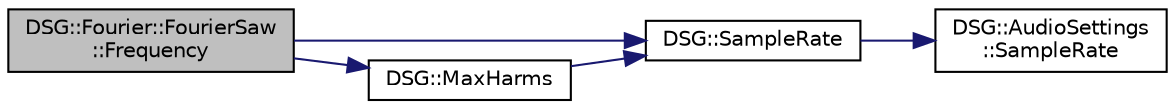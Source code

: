 digraph "DSG::Fourier::FourierSaw::Frequency"
{
  edge [fontname="Helvetica",fontsize="10",labelfontname="Helvetica",labelfontsize="10"];
  node [fontname="Helvetica",fontsize="10",shape=record];
  rankdir="LR";
  Node1 [label="DSG::Fourier::FourierSaw\l::Frequency",height=0.2,width=0.4,color="black", fillcolor="grey75", style="filled", fontcolor="black"];
  Node1 -> Node2 [color="midnightblue",fontsize="10",style="solid",fontname="Helvetica"];
  Node2 [label="DSG::SampleRate",height=0.2,width=0.4,color="black", fillcolor="white", style="filled",URL="$namespace_d_s_g.html#a72df05177db0412c3590070923f62819",tooltip="DSG::SampleRate - Get Global Sample Rate. "];
  Node2 -> Node3 [color="midnightblue",fontsize="10",style="solid",fontname="Helvetica"];
  Node3 [label="DSG::AudioSettings\l::SampleRate",height=0.2,width=0.4,color="black", fillcolor="white", style="filled",URL="$class_d_s_g_1_1_audio_settings.html#a4f459c389b10c11828e2f2f00c012c49"];
  Node1 -> Node4 [color="midnightblue",fontsize="10",style="solid",fontname="Helvetica"];
  Node4 [label="DSG::MaxHarms",height=0.2,width=0.4,color="black", fillcolor="white", style="filled",URL="$namespace_d_s_g.html#ab5c4eea42ea10b69cfc32afb83ff1d0d"];
  Node4 -> Node2 [color="midnightblue",fontsize="10",style="solid",fontname="Helvetica"];
}

